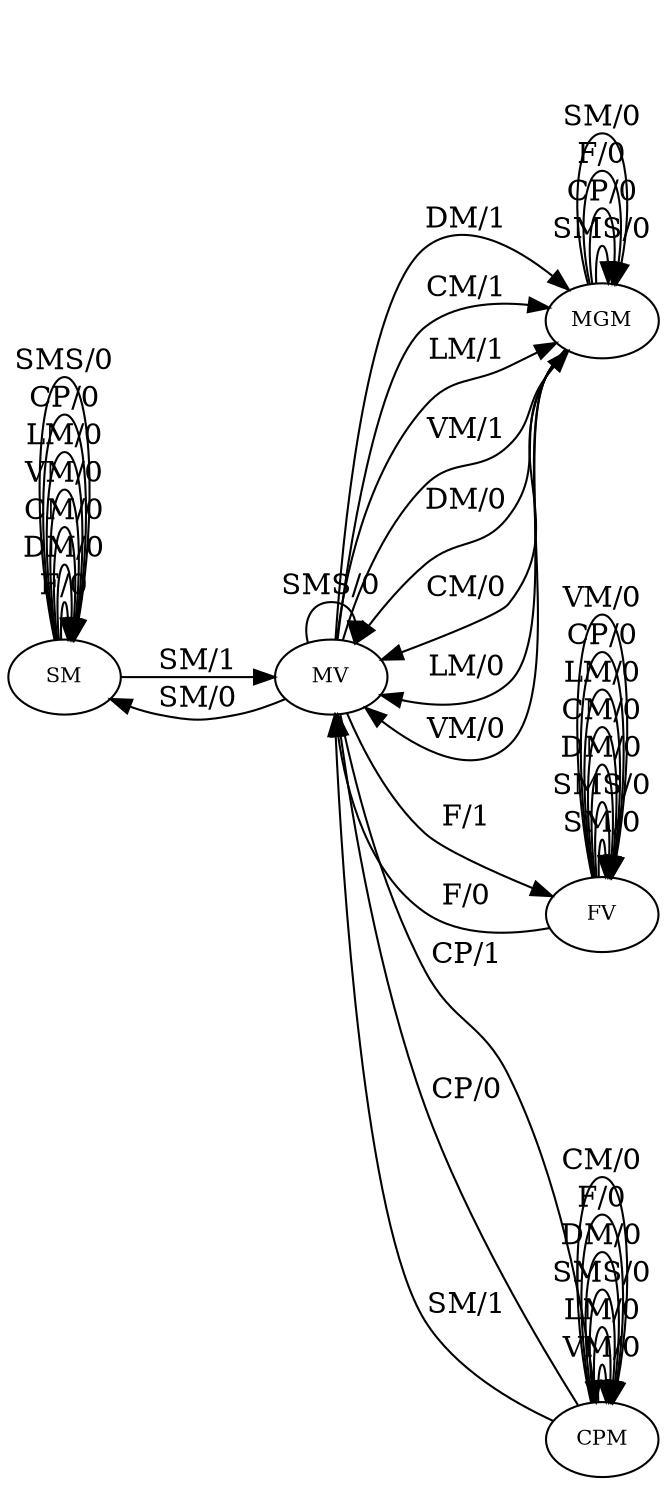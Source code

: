 digraph MefGraph{
	node [fontsize="10"]

                  	rankdir=LR
	0 [label="SM"]
	1 [label="MV"]
	2 [label="MGM"]
	3 [label="FV"]
	4 [label="CPM"]

	4 -> 4 [label="VM/0"]
	4 -> 4 [label="LM/0"]
	3 -> 3 [label="SM/0"]
	1 -> 2 [label="DM/1"]
	4 -> 1 [label="CP/0"]
	3 -> 3 [label="SMS/0"]
	2 -> 1 [label="DM/0"]
	0 -> 0 [label="F/0"]
	2 -> 1 [label="CM/0"]
	1 -> 2 [label="CM/1"]
	4 -> 1 [label="SM/1"]
	1 -> 2 [label="LM/1"]
	0 -> 0 [label="DM/0"]
	3 -> 3 [label="DM/0"]
	2 -> 2 [label="SMS/0"]
	2 -> 1 [label="LM/0"]
	1 -> 2 [label="VM/1"]
	0 -> 0 [label="CM/0"]
	3 -> 1 [label="F/0"]
	3 -> 3 [label="CM/0"]
	2 -> 2 [label="CP/0"]
	2 -> 1 [label="VM/0"]
	1 -> 4 [label="CP/1"]
	1 -> 3 [label="F/1"]
	2 -> 2 [label="F/0"]
	0 -> 0 [label="VM/0"]
	0 -> 0 [label="LM/0"]
	3 -> 3 [label="LM/0"]
	1 -> 1 [label="SMS/0"]
	1 -> 0 [label="SM/0"]
	0 -> 0 [label="CP/0"]
	4 -> 4 [label="SMS/0"]
	4 -> 4 [label="DM/0"]
	3 -> 3 [label="CP/0"]
	3 -> 3 [label="VM/0"]
	2 -> 2 [label="SM/0"]
	4 -> 4 [label="F/0"]
	4 -> 4 [label="CM/0"]
	0 -> 0 [label="SMS/0"]
	0 -> 1 [label="SM/1"]
}
